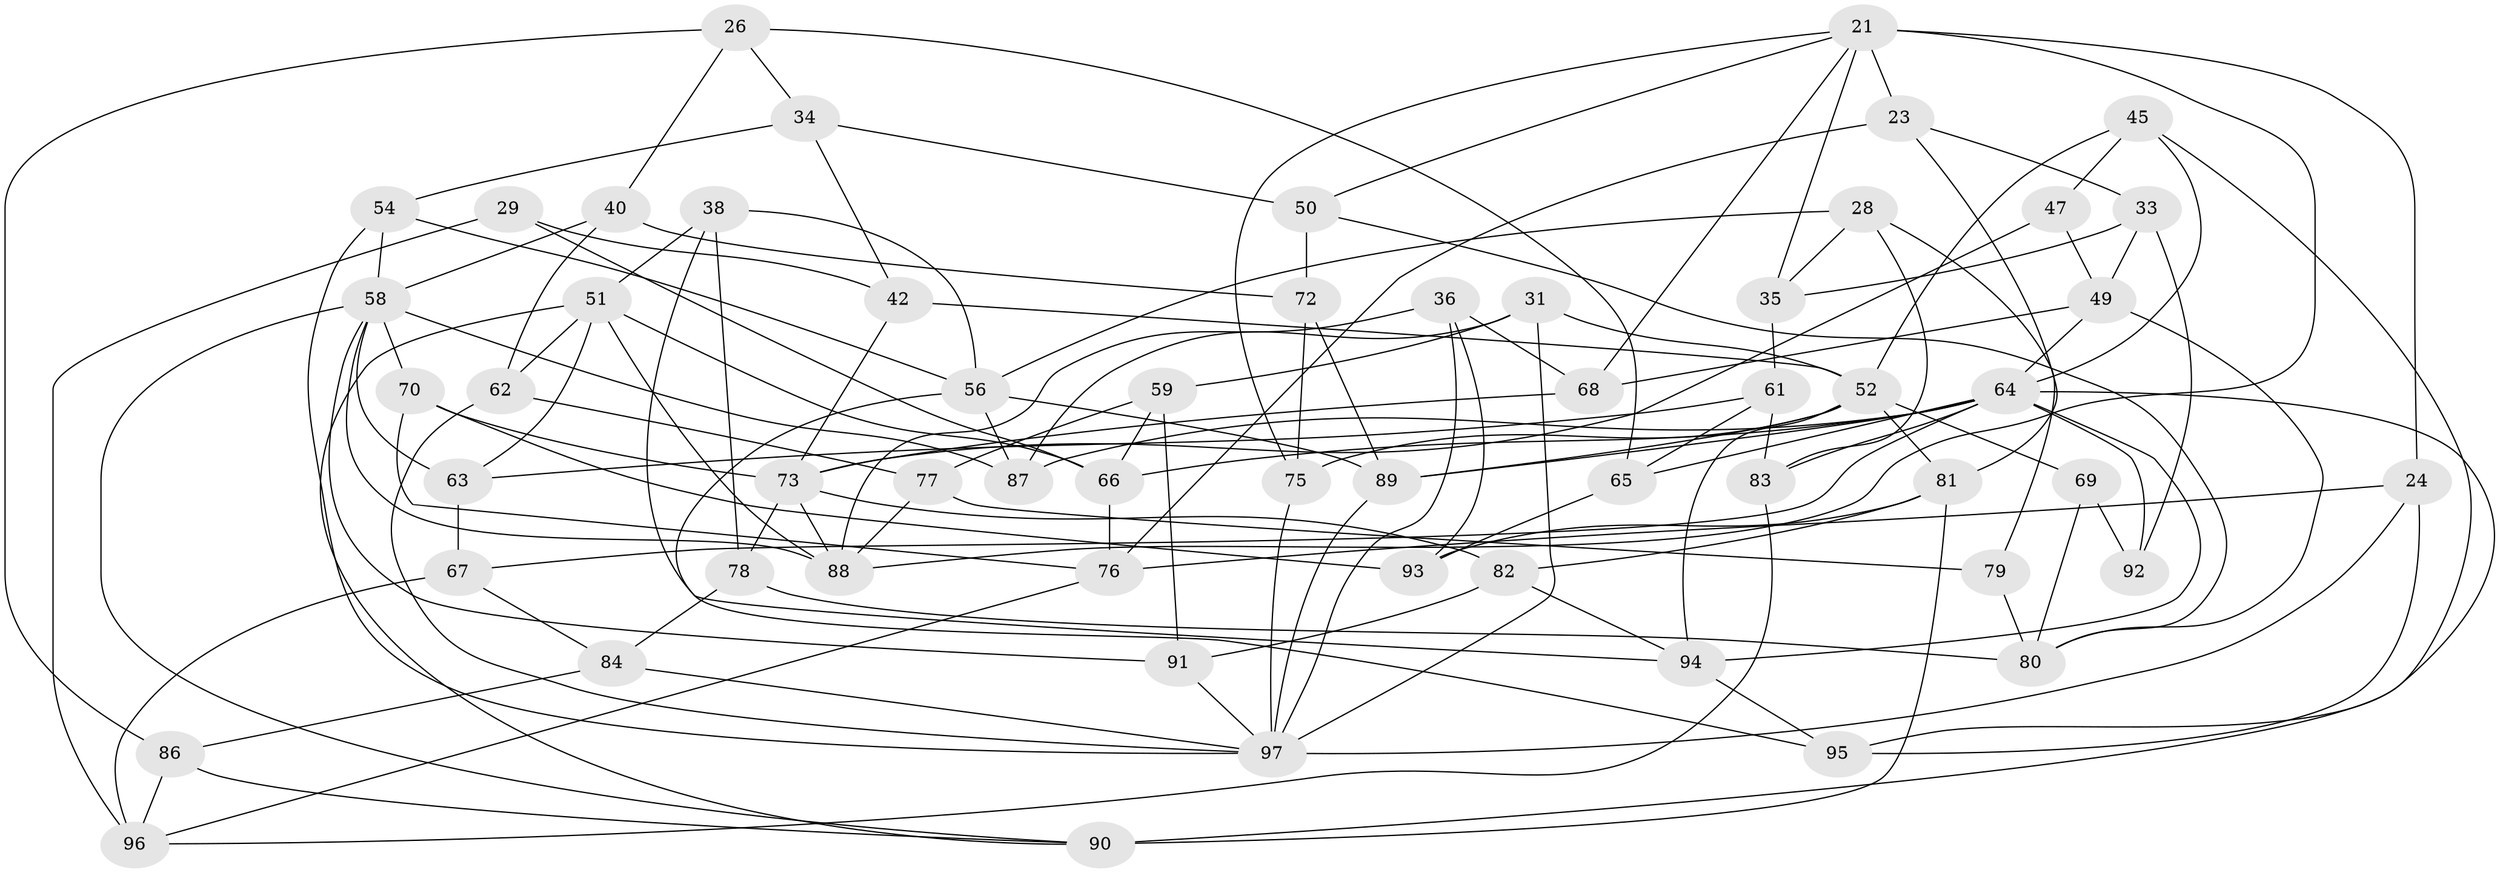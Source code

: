 // original degree distribution, {4: 1.0}
// Generated by graph-tools (version 1.1) at 2025/04/03/04/25 22:04:07]
// undirected, 58 vertices, 134 edges
graph export_dot {
graph [start="1"]
  node [color=gray90,style=filled];
  21 [super="+2+16"];
  23;
  24;
  26;
  28;
  29;
  31;
  33;
  34;
  35;
  36;
  38;
  40;
  42;
  45 [super="+43"];
  47;
  49 [super="+20"];
  50;
  51 [super="+37"];
  52 [super="+17"];
  54;
  56 [super="+19"];
  58 [super="+14+27"];
  59;
  61;
  62;
  63;
  64 [super="+6+4+32+53"];
  65;
  66 [super="+18"];
  67;
  68;
  69;
  70;
  72;
  73 [super="+3+41"];
  75;
  76 [super="+57"];
  77;
  78;
  79;
  80 [super="+74"];
  81 [super="+10"];
  82 [super="+46"];
  83;
  84;
  86;
  87;
  88 [super="+85"];
  89 [super="+30+25+60"];
  90 [super="+71"];
  91;
  92 [super="+44"];
  93;
  94 [super="+55"];
  95;
  96 [super="+15"];
  97 [super="+11+48"];
  21 -- 24;
  21 -- 35;
  21 -- 68;
  21 -- 23;
  21 -- 50;
  21 -- 75;
  21 -- 88 [weight=2];
  23 -- 33;
  23 -- 76;
  23 -- 81;
  24 -- 95;
  24 -- 97;
  24 -- 76;
  26 -- 34;
  26 -- 40;
  26 -- 65;
  26 -- 86;
  28 -- 35;
  28 -- 56;
  28 -- 79;
  28 -- 83;
  29 -- 96 [weight=2];
  29 -- 42;
  29 -- 66;
  31 -- 52;
  31 -- 59;
  31 -- 87;
  31 -- 97;
  33 -- 49;
  33 -- 35;
  33 -- 92;
  34 -- 54;
  34 -- 50;
  34 -- 42;
  35 -- 61;
  36 -- 88;
  36 -- 68;
  36 -- 97;
  36 -- 93;
  38 -- 78;
  38 -- 94;
  38 -- 51;
  38 -- 56;
  40 -- 62;
  40 -- 72;
  40 -- 58;
  42 -- 73;
  42 -- 52;
  45 -- 47 [weight=2];
  45 -- 52;
  45 -- 95;
  45 -- 64 [weight=2];
  47 -- 73;
  47 -- 49;
  49 -- 68;
  49 -- 64 [weight=2];
  49 -- 80;
  50 -- 72;
  50 -- 80;
  51 -- 62;
  51 -- 66 [weight=2];
  51 -- 88 [weight=2];
  51 -- 90;
  51 -- 63;
  52 -- 81;
  52 -- 69;
  52 -- 89;
  52 -- 75;
  52 -- 94;
  54 -- 58;
  54 -- 56;
  54 -- 97;
  56 -- 89;
  56 -- 87;
  56 -- 95;
  58 -- 91;
  58 -- 87;
  58 -- 90;
  58 -- 70;
  58 -- 88;
  58 -- 63;
  59 -- 77;
  59 -- 91;
  59 -- 66;
  61 -- 83;
  61 -- 65;
  61 -- 63;
  62 -- 77;
  62 -- 97;
  63 -- 67;
  64 -- 65;
  64 -- 87;
  64 -- 66 [weight=2];
  64 -- 67;
  64 -- 83;
  64 -- 89 [weight=3];
  64 -- 90 [weight=2];
  64 -- 92 [weight=3];
  64 -- 94 [weight=2];
  65 -- 93;
  66 -- 76 [weight=2];
  67 -- 84;
  67 -- 96;
  68 -- 73;
  69 -- 92 [weight=2];
  69 -- 80;
  70 -- 93;
  70 -- 73;
  70 -- 76;
  72 -- 89;
  72 -- 75;
  73 -- 82 [weight=2];
  73 -- 78;
  73 -- 88;
  75 -- 97;
  76 -- 96;
  77 -- 79;
  77 -- 88;
  78 -- 80;
  78 -- 84;
  79 -- 80 [weight=2];
  81 -- 82 [weight=2];
  81 -- 93;
  81 -- 90;
  82 -- 94;
  82 -- 91;
  83 -- 96;
  84 -- 86;
  84 -- 97;
  86 -- 96;
  86 -- 90;
  89 -- 97 [weight=2];
  91 -- 97;
  94 -- 95;
}
